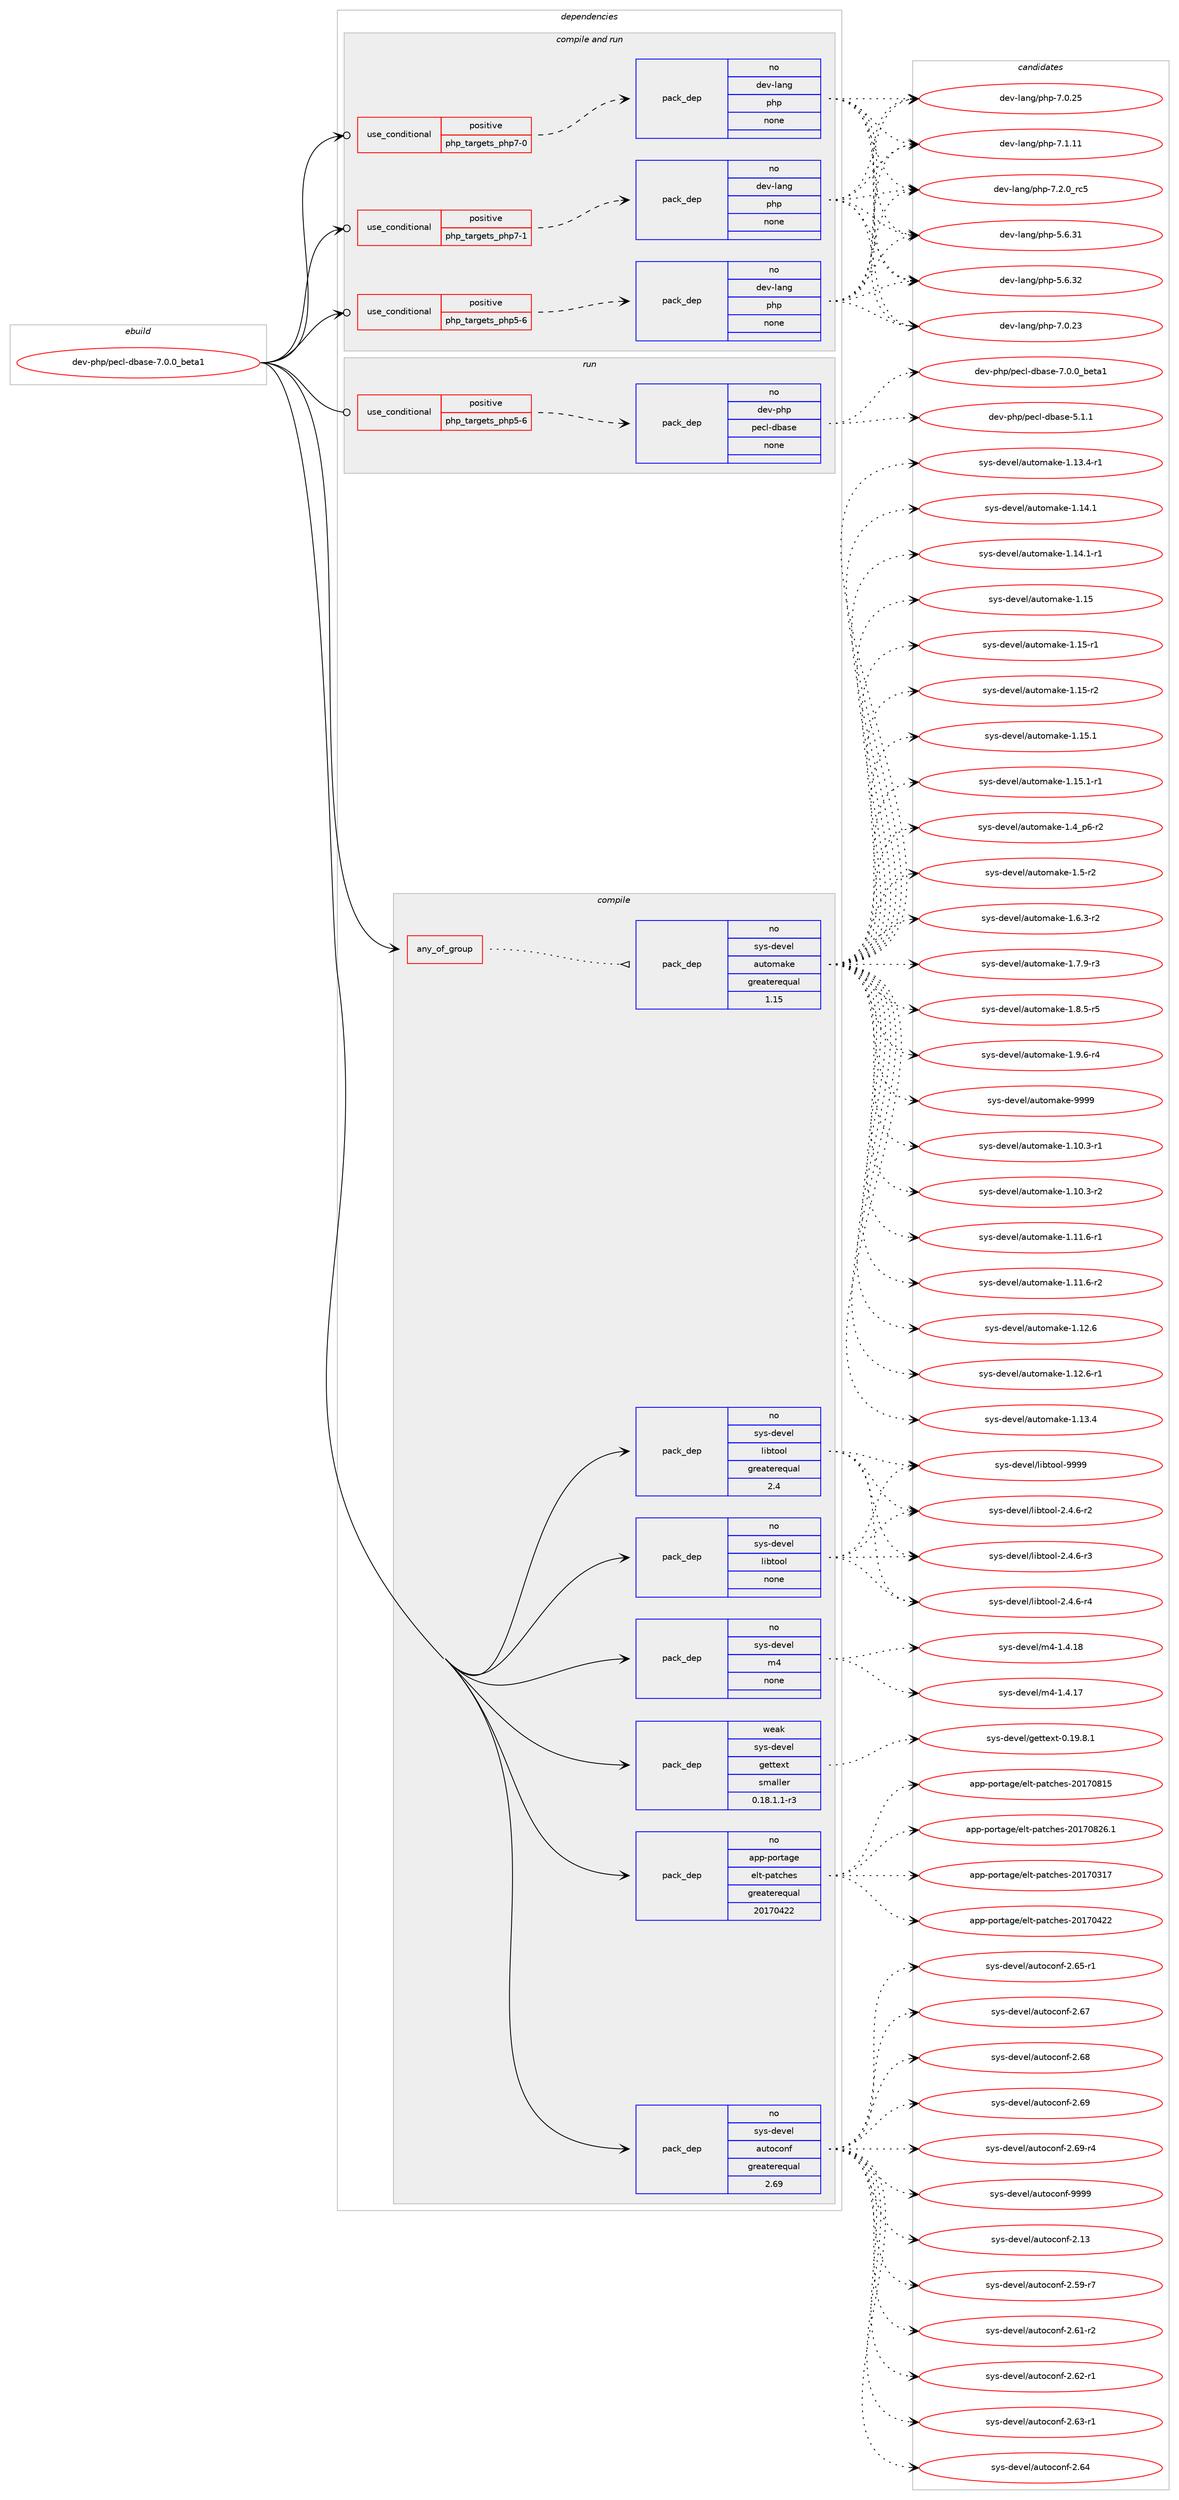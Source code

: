 digraph prolog {

# *************
# Graph options
# *************

newrank=true;
concentrate=true;
compound=true;
graph [rankdir=LR,fontname=Helvetica,fontsize=10,ranksep=1.5];#, ranksep=2.5, nodesep=0.2];
edge  [arrowhead=vee];
node  [fontname=Helvetica,fontsize=10];

# **********
# The ebuild
# **********

subgraph cluster_leftcol {
color=gray;
rank=same;
label=<<i>ebuild</i>>;
id [label="dev-php/pecl-dbase-7.0.0_beta1", color=red, width=4, href="../dev-php/pecl-dbase-7.0.0_beta1.svg"];
}

# ****************
# The dependencies
# ****************

subgraph cluster_midcol {
color=gray;
label=<<i>dependencies</i>>;
subgraph cluster_compile {
fillcolor="#eeeeee";
style=filled;
label=<<i>compile</i>>;
subgraph any3679 {
dependency142621 [label=<<TABLE BORDER="0" CELLBORDER="1" CELLSPACING="0" CELLPADDING="4"><TR><TD CELLPADDING="10">any_of_group</TD></TR></TABLE>>, shape=none, color=red];subgraph pack110476 {
dependency142622 [label=<<TABLE BORDER="0" CELLBORDER="1" CELLSPACING="0" CELLPADDING="4" WIDTH="220"><TR><TD ROWSPAN="6" CELLPADDING="30">pack_dep</TD></TR><TR><TD WIDTH="110">no</TD></TR><TR><TD>sys-devel</TD></TR><TR><TD>automake</TD></TR><TR><TD>greaterequal</TD></TR><TR><TD>1.15</TD></TR></TABLE>>, shape=none, color=blue];
}
dependency142621:e -> dependency142622:w [weight=20,style="dotted",arrowhead="oinv"];
}
id:e -> dependency142621:w [weight=20,style="solid",arrowhead="vee"];
subgraph pack110477 {
dependency142623 [label=<<TABLE BORDER="0" CELLBORDER="1" CELLSPACING="0" CELLPADDING="4" WIDTH="220"><TR><TD ROWSPAN="6" CELLPADDING="30">pack_dep</TD></TR><TR><TD WIDTH="110">no</TD></TR><TR><TD>app-portage</TD></TR><TR><TD>elt-patches</TD></TR><TR><TD>greaterequal</TD></TR><TR><TD>20170422</TD></TR></TABLE>>, shape=none, color=blue];
}
id:e -> dependency142623:w [weight=20,style="solid",arrowhead="vee"];
subgraph pack110478 {
dependency142624 [label=<<TABLE BORDER="0" CELLBORDER="1" CELLSPACING="0" CELLPADDING="4" WIDTH="220"><TR><TD ROWSPAN="6" CELLPADDING="30">pack_dep</TD></TR><TR><TD WIDTH="110">no</TD></TR><TR><TD>sys-devel</TD></TR><TR><TD>autoconf</TD></TR><TR><TD>greaterequal</TD></TR><TR><TD>2.69</TD></TR></TABLE>>, shape=none, color=blue];
}
id:e -> dependency142624:w [weight=20,style="solid",arrowhead="vee"];
subgraph pack110479 {
dependency142625 [label=<<TABLE BORDER="0" CELLBORDER="1" CELLSPACING="0" CELLPADDING="4" WIDTH="220"><TR><TD ROWSPAN="6" CELLPADDING="30">pack_dep</TD></TR><TR><TD WIDTH="110">no</TD></TR><TR><TD>sys-devel</TD></TR><TR><TD>libtool</TD></TR><TR><TD>greaterequal</TD></TR><TR><TD>2.4</TD></TR></TABLE>>, shape=none, color=blue];
}
id:e -> dependency142625:w [weight=20,style="solid",arrowhead="vee"];
subgraph pack110480 {
dependency142626 [label=<<TABLE BORDER="0" CELLBORDER="1" CELLSPACING="0" CELLPADDING="4" WIDTH="220"><TR><TD ROWSPAN="6" CELLPADDING="30">pack_dep</TD></TR><TR><TD WIDTH="110">no</TD></TR><TR><TD>sys-devel</TD></TR><TR><TD>libtool</TD></TR><TR><TD>none</TD></TR><TR><TD></TD></TR></TABLE>>, shape=none, color=blue];
}
id:e -> dependency142626:w [weight=20,style="solid",arrowhead="vee"];
subgraph pack110481 {
dependency142627 [label=<<TABLE BORDER="0" CELLBORDER="1" CELLSPACING="0" CELLPADDING="4" WIDTH="220"><TR><TD ROWSPAN="6" CELLPADDING="30">pack_dep</TD></TR><TR><TD WIDTH="110">no</TD></TR><TR><TD>sys-devel</TD></TR><TR><TD>m4</TD></TR><TR><TD>none</TD></TR><TR><TD></TD></TR></TABLE>>, shape=none, color=blue];
}
id:e -> dependency142627:w [weight=20,style="solid",arrowhead="vee"];
subgraph pack110482 {
dependency142628 [label=<<TABLE BORDER="0" CELLBORDER="1" CELLSPACING="0" CELLPADDING="4" WIDTH="220"><TR><TD ROWSPAN="6" CELLPADDING="30">pack_dep</TD></TR><TR><TD WIDTH="110">weak</TD></TR><TR><TD>sys-devel</TD></TR><TR><TD>gettext</TD></TR><TR><TD>smaller</TD></TR><TR><TD>0.18.1.1-r3</TD></TR></TABLE>>, shape=none, color=blue];
}
id:e -> dependency142628:w [weight=20,style="solid",arrowhead="vee"];
}
subgraph cluster_compileandrun {
fillcolor="#eeeeee";
style=filled;
label=<<i>compile and run</i>>;
subgraph cond28428 {
dependency142629 [label=<<TABLE BORDER="0" CELLBORDER="1" CELLSPACING="0" CELLPADDING="4"><TR><TD ROWSPAN="3" CELLPADDING="10">use_conditional</TD></TR><TR><TD>positive</TD></TR><TR><TD>php_targets_php5-6</TD></TR></TABLE>>, shape=none, color=red];
subgraph pack110483 {
dependency142630 [label=<<TABLE BORDER="0" CELLBORDER="1" CELLSPACING="0" CELLPADDING="4" WIDTH="220"><TR><TD ROWSPAN="6" CELLPADDING="30">pack_dep</TD></TR><TR><TD WIDTH="110">no</TD></TR><TR><TD>dev-lang</TD></TR><TR><TD>php</TD></TR><TR><TD>none</TD></TR><TR><TD></TD></TR></TABLE>>, shape=none, color=blue];
}
dependency142629:e -> dependency142630:w [weight=20,style="dashed",arrowhead="vee"];
}
id:e -> dependency142629:w [weight=20,style="solid",arrowhead="odotvee"];
subgraph cond28429 {
dependency142631 [label=<<TABLE BORDER="0" CELLBORDER="1" CELLSPACING="0" CELLPADDING="4"><TR><TD ROWSPAN="3" CELLPADDING="10">use_conditional</TD></TR><TR><TD>positive</TD></TR><TR><TD>php_targets_php7-0</TD></TR></TABLE>>, shape=none, color=red];
subgraph pack110484 {
dependency142632 [label=<<TABLE BORDER="0" CELLBORDER="1" CELLSPACING="0" CELLPADDING="4" WIDTH="220"><TR><TD ROWSPAN="6" CELLPADDING="30">pack_dep</TD></TR><TR><TD WIDTH="110">no</TD></TR><TR><TD>dev-lang</TD></TR><TR><TD>php</TD></TR><TR><TD>none</TD></TR><TR><TD></TD></TR></TABLE>>, shape=none, color=blue];
}
dependency142631:e -> dependency142632:w [weight=20,style="dashed",arrowhead="vee"];
}
id:e -> dependency142631:w [weight=20,style="solid",arrowhead="odotvee"];
subgraph cond28430 {
dependency142633 [label=<<TABLE BORDER="0" CELLBORDER="1" CELLSPACING="0" CELLPADDING="4"><TR><TD ROWSPAN="3" CELLPADDING="10">use_conditional</TD></TR><TR><TD>positive</TD></TR><TR><TD>php_targets_php7-1</TD></TR></TABLE>>, shape=none, color=red];
subgraph pack110485 {
dependency142634 [label=<<TABLE BORDER="0" CELLBORDER="1" CELLSPACING="0" CELLPADDING="4" WIDTH="220"><TR><TD ROWSPAN="6" CELLPADDING="30">pack_dep</TD></TR><TR><TD WIDTH="110">no</TD></TR><TR><TD>dev-lang</TD></TR><TR><TD>php</TD></TR><TR><TD>none</TD></TR><TR><TD></TD></TR></TABLE>>, shape=none, color=blue];
}
dependency142633:e -> dependency142634:w [weight=20,style="dashed",arrowhead="vee"];
}
id:e -> dependency142633:w [weight=20,style="solid",arrowhead="odotvee"];
}
subgraph cluster_run {
fillcolor="#eeeeee";
style=filled;
label=<<i>run</i>>;
subgraph cond28431 {
dependency142635 [label=<<TABLE BORDER="0" CELLBORDER="1" CELLSPACING="0" CELLPADDING="4"><TR><TD ROWSPAN="3" CELLPADDING="10">use_conditional</TD></TR><TR><TD>positive</TD></TR><TR><TD>php_targets_php5-6</TD></TR></TABLE>>, shape=none, color=red];
subgraph pack110486 {
dependency142636 [label=<<TABLE BORDER="0" CELLBORDER="1" CELLSPACING="0" CELLPADDING="4" WIDTH="220"><TR><TD ROWSPAN="6" CELLPADDING="30">pack_dep</TD></TR><TR><TD WIDTH="110">no</TD></TR><TR><TD>dev-php</TD></TR><TR><TD>pecl-dbase</TD></TR><TR><TD>none</TD></TR><TR><TD></TD></TR></TABLE>>, shape=none, color=blue];
}
dependency142635:e -> dependency142636:w [weight=20,style="dashed",arrowhead="vee"];
}
id:e -> dependency142635:w [weight=20,style="solid",arrowhead="odot"];
}
}

# **************
# The candidates
# **************

subgraph cluster_choices {
rank=same;
color=gray;
label=<<i>candidates</i>>;

subgraph choice110476 {
color=black;
nodesep=1;
choice11512111545100101118101108479711711611110997107101454946494846514511449 [label="sys-devel/automake-1.10.3-r1", color=red, width=4,href="../sys-devel/automake-1.10.3-r1.svg"];
choice11512111545100101118101108479711711611110997107101454946494846514511450 [label="sys-devel/automake-1.10.3-r2", color=red, width=4,href="../sys-devel/automake-1.10.3-r2.svg"];
choice11512111545100101118101108479711711611110997107101454946494946544511449 [label="sys-devel/automake-1.11.6-r1", color=red, width=4,href="../sys-devel/automake-1.11.6-r1.svg"];
choice11512111545100101118101108479711711611110997107101454946494946544511450 [label="sys-devel/automake-1.11.6-r2", color=red, width=4,href="../sys-devel/automake-1.11.6-r2.svg"];
choice1151211154510010111810110847971171161111099710710145494649504654 [label="sys-devel/automake-1.12.6", color=red, width=4,href="../sys-devel/automake-1.12.6.svg"];
choice11512111545100101118101108479711711611110997107101454946495046544511449 [label="sys-devel/automake-1.12.6-r1", color=red, width=4,href="../sys-devel/automake-1.12.6-r1.svg"];
choice1151211154510010111810110847971171161111099710710145494649514652 [label="sys-devel/automake-1.13.4", color=red, width=4,href="../sys-devel/automake-1.13.4.svg"];
choice11512111545100101118101108479711711611110997107101454946495146524511449 [label="sys-devel/automake-1.13.4-r1", color=red, width=4,href="../sys-devel/automake-1.13.4-r1.svg"];
choice1151211154510010111810110847971171161111099710710145494649524649 [label="sys-devel/automake-1.14.1", color=red, width=4,href="../sys-devel/automake-1.14.1.svg"];
choice11512111545100101118101108479711711611110997107101454946495246494511449 [label="sys-devel/automake-1.14.1-r1", color=red, width=4,href="../sys-devel/automake-1.14.1-r1.svg"];
choice115121115451001011181011084797117116111109971071014549464953 [label="sys-devel/automake-1.15", color=red, width=4,href="../sys-devel/automake-1.15.svg"];
choice1151211154510010111810110847971171161111099710710145494649534511449 [label="sys-devel/automake-1.15-r1", color=red, width=4,href="../sys-devel/automake-1.15-r1.svg"];
choice1151211154510010111810110847971171161111099710710145494649534511450 [label="sys-devel/automake-1.15-r2", color=red, width=4,href="../sys-devel/automake-1.15-r2.svg"];
choice1151211154510010111810110847971171161111099710710145494649534649 [label="sys-devel/automake-1.15.1", color=red, width=4,href="../sys-devel/automake-1.15.1.svg"];
choice11512111545100101118101108479711711611110997107101454946495346494511449 [label="sys-devel/automake-1.15.1-r1", color=red, width=4,href="../sys-devel/automake-1.15.1-r1.svg"];
choice115121115451001011181011084797117116111109971071014549465295112544511450 [label="sys-devel/automake-1.4_p6-r2", color=red, width=4,href="../sys-devel/automake-1.4_p6-r2.svg"];
choice11512111545100101118101108479711711611110997107101454946534511450 [label="sys-devel/automake-1.5-r2", color=red, width=4,href="../sys-devel/automake-1.5-r2.svg"];
choice115121115451001011181011084797117116111109971071014549465446514511450 [label="sys-devel/automake-1.6.3-r2", color=red, width=4,href="../sys-devel/automake-1.6.3-r2.svg"];
choice115121115451001011181011084797117116111109971071014549465546574511451 [label="sys-devel/automake-1.7.9-r3", color=red, width=4,href="../sys-devel/automake-1.7.9-r3.svg"];
choice115121115451001011181011084797117116111109971071014549465646534511453 [label="sys-devel/automake-1.8.5-r5", color=red, width=4,href="../sys-devel/automake-1.8.5-r5.svg"];
choice115121115451001011181011084797117116111109971071014549465746544511452 [label="sys-devel/automake-1.9.6-r4", color=red, width=4,href="../sys-devel/automake-1.9.6-r4.svg"];
choice115121115451001011181011084797117116111109971071014557575757 [label="sys-devel/automake-9999", color=red, width=4,href="../sys-devel/automake-9999.svg"];
dependency142622:e -> choice11512111545100101118101108479711711611110997107101454946494846514511449:w [style=dotted,weight="100"];
dependency142622:e -> choice11512111545100101118101108479711711611110997107101454946494846514511450:w [style=dotted,weight="100"];
dependency142622:e -> choice11512111545100101118101108479711711611110997107101454946494946544511449:w [style=dotted,weight="100"];
dependency142622:e -> choice11512111545100101118101108479711711611110997107101454946494946544511450:w [style=dotted,weight="100"];
dependency142622:e -> choice1151211154510010111810110847971171161111099710710145494649504654:w [style=dotted,weight="100"];
dependency142622:e -> choice11512111545100101118101108479711711611110997107101454946495046544511449:w [style=dotted,weight="100"];
dependency142622:e -> choice1151211154510010111810110847971171161111099710710145494649514652:w [style=dotted,weight="100"];
dependency142622:e -> choice11512111545100101118101108479711711611110997107101454946495146524511449:w [style=dotted,weight="100"];
dependency142622:e -> choice1151211154510010111810110847971171161111099710710145494649524649:w [style=dotted,weight="100"];
dependency142622:e -> choice11512111545100101118101108479711711611110997107101454946495246494511449:w [style=dotted,weight="100"];
dependency142622:e -> choice115121115451001011181011084797117116111109971071014549464953:w [style=dotted,weight="100"];
dependency142622:e -> choice1151211154510010111810110847971171161111099710710145494649534511449:w [style=dotted,weight="100"];
dependency142622:e -> choice1151211154510010111810110847971171161111099710710145494649534511450:w [style=dotted,weight="100"];
dependency142622:e -> choice1151211154510010111810110847971171161111099710710145494649534649:w [style=dotted,weight="100"];
dependency142622:e -> choice11512111545100101118101108479711711611110997107101454946495346494511449:w [style=dotted,weight="100"];
dependency142622:e -> choice115121115451001011181011084797117116111109971071014549465295112544511450:w [style=dotted,weight="100"];
dependency142622:e -> choice11512111545100101118101108479711711611110997107101454946534511450:w [style=dotted,weight="100"];
dependency142622:e -> choice115121115451001011181011084797117116111109971071014549465446514511450:w [style=dotted,weight="100"];
dependency142622:e -> choice115121115451001011181011084797117116111109971071014549465546574511451:w [style=dotted,weight="100"];
dependency142622:e -> choice115121115451001011181011084797117116111109971071014549465646534511453:w [style=dotted,weight="100"];
dependency142622:e -> choice115121115451001011181011084797117116111109971071014549465746544511452:w [style=dotted,weight="100"];
dependency142622:e -> choice115121115451001011181011084797117116111109971071014557575757:w [style=dotted,weight="100"];
}
subgraph choice110477 {
color=black;
nodesep=1;
choice97112112451121111141169710310147101108116451129711699104101115455048495548514955 [label="app-portage/elt-patches-20170317", color=red, width=4,href="../app-portage/elt-patches-20170317.svg"];
choice97112112451121111141169710310147101108116451129711699104101115455048495548525050 [label="app-portage/elt-patches-20170422", color=red, width=4,href="../app-portage/elt-patches-20170422.svg"];
choice97112112451121111141169710310147101108116451129711699104101115455048495548564953 [label="app-portage/elt-patches-20170815", color=red, width=4,href="../app-portage/elt-patches-20170815.svg"];
choice971121124511211111411697103101471011081164511297116991041011154550484955485650544649 [label="app-portage/elt-patches-20170826.1", color=red, width=4,href="../app-portage/elt-patches-20170826.1.svg"];
dependency142623:e -> choice97112112451121111141169710310147101108116451129711699104101115455048495548514955:w [style=dotted,weight="100"];
dependency142623:e -> choice97112112451121111141169710310147101108116451129711699104101115455048495548525050:w [style=dotted,weight="100"];
dependency142623:e -> choice97112112451121111141169710310147101108116451129711699104101115455048495548564953:w [style=dotted,weight="100"];
dependency142623:e -> choice971121124511211111411697103101471011081164511297116991041011154550484955485650544649:w [style=dotted,weight="100"];
}
subgraph choice110478 {
color=black;
nodesep=1;
choice115121115451001011181011084797117116111991111101024550464951 [label="sys-devel/autoconf-2.13", color=red, width=4,href="../sys-devel/autoconf-2.13.svg"];
choice1151211154510010111810110847971171161119911111010245504653574511455 [label="sys-devel/autoconf-2.59-r7", color=red, width=4,href="../sys-devel/autoconf-2.59-r7.svg"];
choice1151211154510010111810110847971171161119911111010245504654494511450 [label="sys-devel/autoconf-2.61-r2", color=red, width=4,href="../sys-devel/autoconf-2.61-r2.svg"];
choice1151211154510010111810110847971171161119911111010245504654504511449 [label="sys-devel/autoconf-2.62-r1", color=red, width=4,href="../sys-devel/autoconf-2.62-r1.svg"];
choice1151211154510010111810110847971171161119911111010245504654514511449 [label="sys-devel/autoconf-2.63-r1", color=red, width=4,href="../sys-devel/autoconf-2.63-r1.svg"];
choice115121115451001011181011084797117116111991111101024550465452 [label="sys-devel/autoconf-2.64", color=red, width=4,href="../sys-devel/autoconf-2.64.svg"];
choice1151211154510010111810110847971171161119911111010245504654534511449 [label="sys-devel/autoconf-2.65-r1", color=red, width=4,href="../sys-devel/autoconf-2.65-r1.svg"];
choice115121115451001011181011084797117116111991111101024550465455 [label="sys-devel/autoconf-2.67", color=red, width=4,href="../sys-devel/autoconf-2.67.svg"];
choice115121115451001011181011084797117116111991111101024550465456 [label="sys-devel/autoconf-2.68", color=red, width=4,href="../sys-devel/autoconf-2.68.svg"];
choice115121115451001011181011084797117116111991111101024550465457 [label="sys-devel/autoconf-2.69", color=red, width=4,href="../sys-devel/autoconf-2.69.svg"];
choice1151211154510010111810110847971171161119911111010245504654574511452 [label="sys-devel/autoconf-2.69-r4", color=red, width=4,href="../sys-devel/autoconf-2.69-r4.svg"];
choice115121115451001011181011084797117116111991111101024557575757 [label="sys-devel/autoconf-9999", color=red, width=4,href="../sys-devel/autoconf-9999.svg"];
dependency142624:e -> choice115121115451001011181011084797117116111991111101024550464951:w [style=dotted,weight="100"];
dependency142624:e -> choice1151211154510010111810110847971171161119911111010245504653574511455:w [style=dotted,weight="100"];
dependency142624:e -> choice1151211154510010111810110847971171161119911111010245504654494511450:w [style=dotted,weight="100"];
dependency142624:e -> choice1151211154510010111810110847971171161119911111010245504654504511449:w [style=dotted,weight="100"];
dependency142624:e -> choice1151211154510010111810110847971171161119911111010245504654514511449:w [style=dotted,weight="100"];
dependency142624:e -> choice115121115451001011181011084797117116111991111101024550465452:w [style=dotted,weight="100"];
dependency142624:e -> choice1151211154510010111810110847971171161119911111010245504654534511449:w [style=dotted,weight="100"];
dependency142624:e -> choice115121115451001011181011084797117116111991111101024550465455:w [style=dotted,weight="100"];
dependency142624:e -> choice115121115451001011181011084797117116111991111101024550465456:w [style=dotted,weight="100"];
dependency142624:e -> choice115121115451001011181011084797117116111991111101024550465457:w [style=dotted,weight="100"];
dependency142624:e -> choice1151211154510010111810110847971171161119911111010245504654574511452:w [style=dotted,weight="100"];
dependency142624:e -> choice115121115451001011181011084797117116111991111101024557575757:w [style=dotted,weight="100"];
}
subgraph choice110479 {
color=black;
nodesep=1;
choice1151211154510010111810110847108105981161111111084550465246544511450 [label="sys-devel/libtool-2.4.6-r2", color=red, width=4,href="../sys-devel/libtool-2.4.6-r2.svg"];
choice1151211154510010111810110847108105981161111111084550465246544511451 [label="sys-devel/libtool-2.4.6-r3", color=red, width=4,href="../sys-devel/libtool-2.4.6-r3.svg"];
choice1151211154510010111810110847108105981161111111084550465246544511452 [label="sys-devel/libtool-2.4.6-r4", color=red, width=4,href="../sys-devel/libtool-2.4.6-r4.svg"];
choice1151211154510010111810110847108105981161111111084557575757 [label="sys-devel/libtool-9999", color=red, width=4,href="../sys-devel/libtool-9999.svg"];
dependency142625:e -> choice1151211154510010111810110847108105981161111111084550465246544511450:w [style=dotted,weight="100"];
dependency142625:e -> choice1151211154510010111810110847108105981161111111084550465246544511451:w [style=dotted,weight="100"];
dependency142625:e -> choice1151211154510010111810110847108105981161111111084550465246544511452:w [style=dotted,weight="100"];
dependency142625:e -> choice1151211154510010111810110847108105981161111111084557575757:w [style=dotted,weight="100"];
}
subgraph choice110480 {
color=black;
nodesep=1;
choice1151211154510010111810110847108105981161111111084550465246544511450 [label="sys-devel/libtool-2.4.6-r2", color=red, width=4,href="../sys-devel/libtool-2.4.6-r2.svg"];
choice1151211154510010111810110847108105981161111111084550465246544511451 [label="sys-devel/libtool-2.4.6-r3", color=red, width=4,href="../sys-devel/libtool-2.4.6-r3.svg"];
choice1151211154510010111810110847108105981161111111084550465246544511452 [label="sys-devel/libtool-2.4.6-r4", color=red, width=4,href="../sys-devel/libtool-2.4.6-r4.svg"];
choice1151211154510010111810110847108105981161111111084557575757 [label="sys-devel/libtool-9999", color=red, width=4,href="../sys-devel/libtool-9999.svg"];
dependency142626:e -> choice1151211154510010111810110847108105981161111111084550465246544511450:w [style=dotted,weight="100"];
dependency142626:e -> choice1151211154510010111810110847108105981161111111084550465246544511451:w [style=dotted,weight="100"];
dependency142626:e -> choice1151211154510010111810110847108105981161111111084550465246544511452:w [style=dotted,weight="100"];
dependency142626:e -> choice1151211154510010111810110847108105981161111111084557575757:w [style=dotted,weight="100"];
}
subgraph choice110481 {
color=black;
nodesep=1;
choice11512111545100101118101108471095245494652464955 [label="sys-devel/m4-1.4.17", color=red, width=4,href="../sys-devel/m4-1.4.17.svg"];
choice11512111545100101118101108471095245494652464956 [label="sys-devel/m4-1.4.18", color=red, width=4,href="../sys-devel/m4-1.4.18.svg"];
dependency142627:e -> choice11512111545100101118101108471095245494652464955:w [style=dotted,weight="100"];
dependency142627:e -> choice11512111545100101118101108471095245494652464956:w [style=dotted,weight="100"];
}
subgraph choice110482 {
color=black;
nodesep=1;
choice1151211154510010111810110847103101116116101120116454846495746564649 [label="sys-devel/gettext-0.19.8.1", color=red, width=4,href="../sys-devel/gettext-0.19.8.1.svg"];
dependency142628:e -> choice1151211154510010111810110847103101116116101120116454846495746564649:w [style=dotted,weight="100"];
}
subgraph choice110483 {
color=black;
nodesep=1;
choice10010111845108971101034711210411245534654465149 [label="dev-lang/php-5.6.31", color=red, width=4,href="../dev-lang/php-5.6.31.svg"];
choice10010111845108971101034711210411245534654465150 [label="dev-lang/php-5.6.32", color=red, width=4,href="../dev-lang/php-5.6.32.svg"];
choice10010111845108971101034711210411245554648465051 [label="dev-lang/php-7.0.23", color=red, width=4,href="../dev-lang/php-7.0.23.svg"];
choice10010111845108971101034711210411245554648465053 [label="dev-lang/php-7.0.25", color=red, width=4,href="../dev-lang/php-7.0.25.svg"];
choice10010111845108971101034711210411245554649464949 [label="dev-lang/php-7.1.11", color=red, width=4,href="../dev-lang/php-7.1.11.svg"];
choice100101118451089711010347112104112455546504648951149953 [label="dev-lang/php-7.2.0_rc5", color=red, width=4,href="../dev-lang/php-7.2.0_rc5.svg"];
dependency142630:e -> choice10010111845108971101034711210411245534654465149:w [style=dotted,weight="100"];
dependency142630:e -> choice10010111845108971101034711210411245534654465150:w [style=dotted,weight="100"];
dependency142630:e -> choice10010111845108971101034711210411245554648465051:w [style=dotted,weight="100"];
dependency142630:e -> choice10010111845108971101034711210411245554648465053:w [style=dotted,weight="100"];
dependency142630:e -> choice10010111845108971101034711210411245554649464949:w [style=dotted,weight="100"];
dependency142630:e -> choice100101118451089711010347112104112455546504648951149953:w [style=dotted,weight="100"];
}
subgraph choice110484 {
color=black;
nodesep=1;
choice10010111845108971101034711210411245534654465149 [label="dev-lang/php-5.6.31", color=red, width=4,href="../dev-lang/php-5.6.31.svg"];
choice10010111845108971101034711210411245534654465150 [label="dev-lang/php-5.6.32", color=red, width=4,href="../dev-lang/php-5.6.32.svg"];
choice10010111845108971101034711210411245554648465051 [label="dev-lang/php-7.0.23", color=red, width=4,href="../dev-lang/php-7.0.23.svg"];
choice10010111845108971101034711210411245554648465053 [label="dev-lang/php-7.0.25", color=red, width=4,href="../dev-lang/php-7.0.25.svg"];
choice10010111845108971101034711210411245554649464949 [label="dev-lang/php-7.1.11", color=red, width=4,href="../dev-lang/php-7.1.11.svg"];
choice100101118451089711010347112104112455546504648951149953 [label="dev-lang/php-7.2.0_rc5", color=red, width=4,href="../dev-lang/php-7.2.0_rc5.svg"];
dependency142632:e -> choice10010111845108971101034711210411245534654465149:w [style=dotted,weight="100"];
dependency142632:e -> choice10010111845108971101034711210411245534654465150:w [style=dotted,weight="100"];
dependency142632:e -> choice10010111845108971101034711210411245554648465051:w [style=dotted,weight="100"];
dependency142632:e -> choice10010111845108971101034711210411245554648465053:w [style=dotted,weight="100"];
dependency142632:e -> choice10010111845108971101034711210411245554649464949:w [style=dotted,weight="100"];
dependency142632:e -> choice100101118451089711010347112104112455546504648951149953:w [style=dotted,weight="100"];
}
subgraph choice110485 {
color=black;
nodesep=1;
choice10010111845108971101034711210411245534654465149 [label="dev-lang/php-5.6.31", color=red, width=4,href="../dev-lang/php-5.6.31.svg"];
choice10010111845108971101034711210411245534654465150 [label="dev-lang/php-5.6.32", color=red, width=4,href="../dev-lang/php-5.6.32.svg"];
choice10010111845108971101034711210411245554648465051 [label="dev-lang/php-7.0.23", color=red, width=4,href="../dev-lang/php-7.0.23.svg"];
choice10010111845108971101034711210411245554648465053 [label="dev-lang/php-7.0.25", color=red, width=4,href="../dev-lang/php-7.0.25.svg"];
choice10010111845108971101034711210411245554649464949 [label="dev-lang/php-7.1.11", color=red, width=4,href="../dev-lang/php-7.1.11.svg"];
choice100101118451089711010347112104112455546504648951149953 [label="dev-lang/php-7.2.0_rc5", color=red, width=4,href="../dev-lang/php-7.2.0_rc5.svg"];
dependency142634:e -> choice10010111845108971101034711210411245534654465149:w [style=dotted,weight="100"];
dependency142634:e -> choice10010111845108971101034711210411245534654465150:w [style=dotted,weight="100"];
dependency142634:e -> choice10010111845108971101034711210411245554648465051:w [style=dotted,weight="100"];
dependency142634:e -> choice10010111845108971101034711210411245554648465053:w [style=dotted,weight="100"];
dependency142634:e -> choice10010111845108971101034711210411245554649464949:w [style=dotted,weight="100"];
dependency142634:e -> choice100101118451089711010347112104112455546504648951149953:w [style=dotted,weight="100"];
}
subgraph choice110486 {
color=black;
nodesep=1;
choice100101118451121041124711210199108451009897115101455346494649 [label="dev-php/pecl-dbase-5.1.1", color=red, width=4,href="../dev-php/pecl-dbase-5.1.1.svg"];
choice10010111845112104112471121019910845100989711510145554648464895981011169749 [label="dev-php/pecl-dbase-7.0.0_beta1", color=red, width=4,href="../dev-php/pecl-dbase-7.0.0_beta1.svg"];
dependency142636:e -> choice100101118451121041124711210199108451009897115101455346494649:w [style=dotted,weight="100"];
dependency142636:e -> choice10010111845112104112471121019910845100989711510145554648464895981011169749:w [style=dotted,weight="100"];
}
}

}
